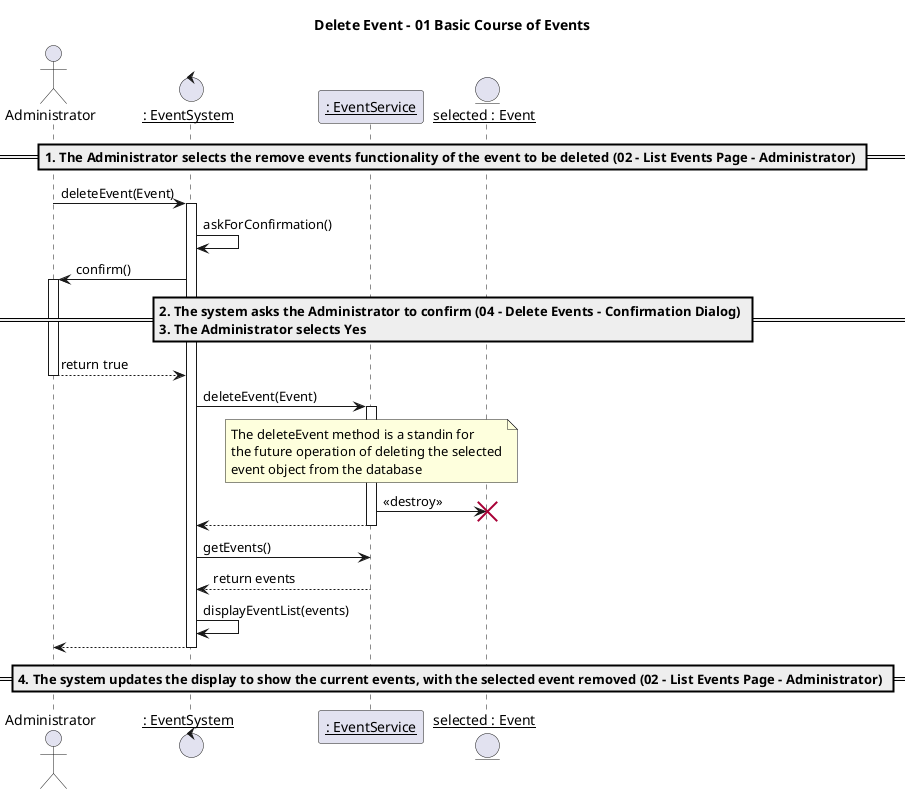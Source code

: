 @startuml
title Delete Event - 01 Basic Course of Events

actor Administrator as Admin
control "__: EventSystem__" as System
participant "__: EventService__" as Service
entity "__selected : Event__" as Event

== 1. The Administrator selects the remove events functionality of the event to be deleted **(02 - List Events Page - Administrator)** ==

Admin -> System: deleteEvent(Event)
activate System

System -> System: askForConfirmation()
System -> Admin: confirm()
activate Admin
== 2. The system asks the Administrator to confirm **(04 - Delete Events - Confirmation Dialog)** \n3. The Administrator selects **Yes** ==
Admin --> System: return true
deactivate Admin

System -> Service: deleteEvent(Event)
activate Service
note over Service: The deleteEvent method is a standin for\nthe future operation of deleting the selected\nevent object from the database
Service -> Event: <<destroy>>
destroy Event
deactivate Event
Service --> System
deactivate Service

System -> Service: getEvents()
Service --> System: return events
System -> System: displayEventList(events)

System --> Admin
deactivate System

== 4. The system updates the display to show the current events, with the selected event removed **(02 - List Events Page - Administrator)** ==
@enduml
